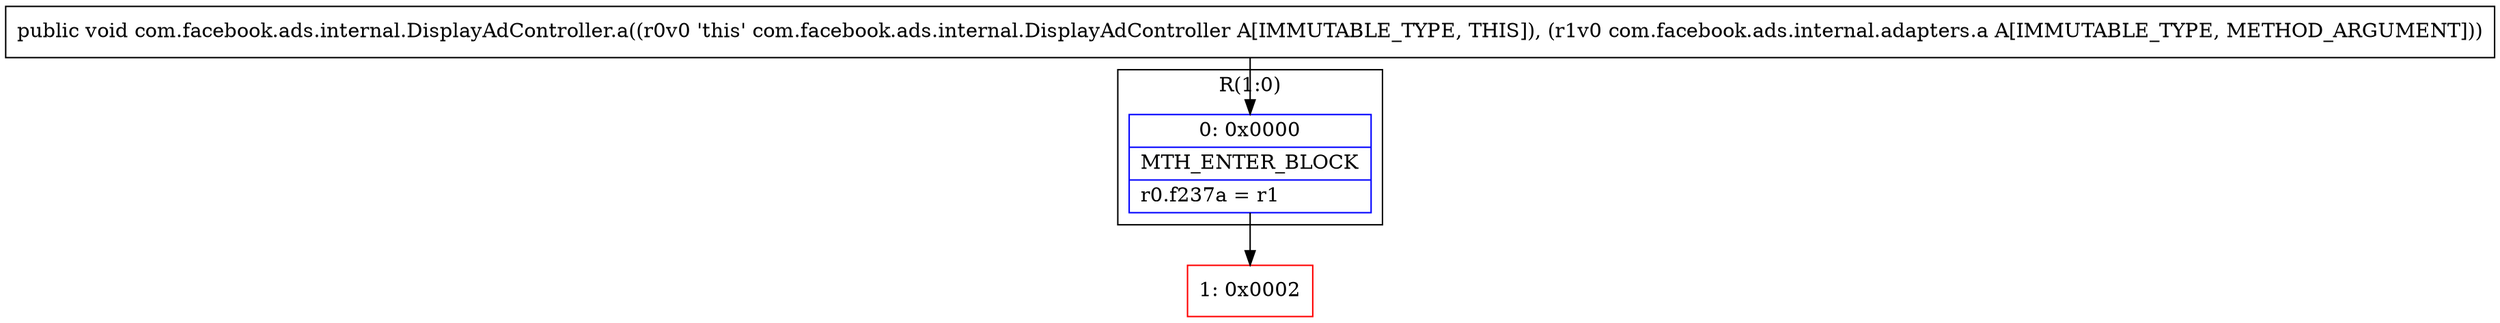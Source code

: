 digraph "CFG forcom.facebook.ads.internal.DisplayAdController.a(Lcom\/facebook\/ads\/internal\/adapters\/a;)V" {
subgraph cluster_Region_1817732007 {
label = "R(1:0)";
node [shape=record,color=blue];
Node_0 [shape=record,label="{0\:\ 0x0000|MTH_ENTER_BLOCK\l|r0.f237a = r1\l}"];
}
Node_1 [shape=record,color=red,label="{1\:\ 0x0002}"];
MethodNode[shape=record,label="{public void com.facebook.ads.internal.DisplayAdController.a((r0v0 'this' com.facebook.ads.internal.DisplayAdController A[IMMUTABLE_TYPE, THIS]), (r1v0 com.facebook.ads.internal.adapters.a A[IMMUTABLE_TYPE, METHOD_ARGUMENT])) }"];
MethodNode -> Node_0;
Node_0 -> Node_1;
}

